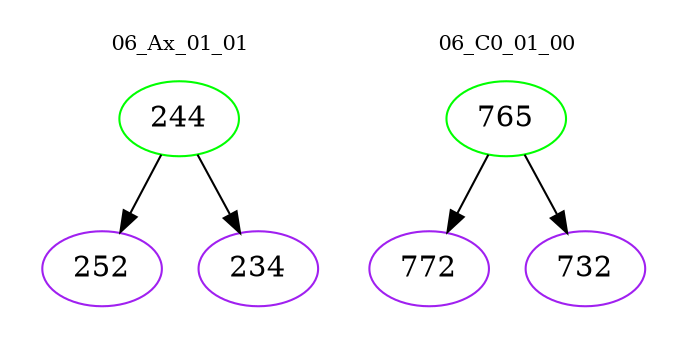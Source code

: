 digraph{
subgraph cluster_0 {
color = white
label = "06_Ax_01_01";
fontsize=10;
T0_244 [label="244", color="green"]
T0_244 -> T0_252 [color="black"]
T0_252 [label="252", color="purple"]
T0_244 -> T0_234 [color="black"]
T0_234 [label="234", color="purple"]
}
subgraph cluster_1 {
color = white
label = "06_C0_01_00";
fontsize=10;
T1_765 [label="765", color="green"]
T1_765 -> T1_772 [color="black"]
T1_772 [label="772", color="purple"]
T1_765 -> T1_732 [color="black"]
T1_732 [label="732", color="purple"]
}
}

